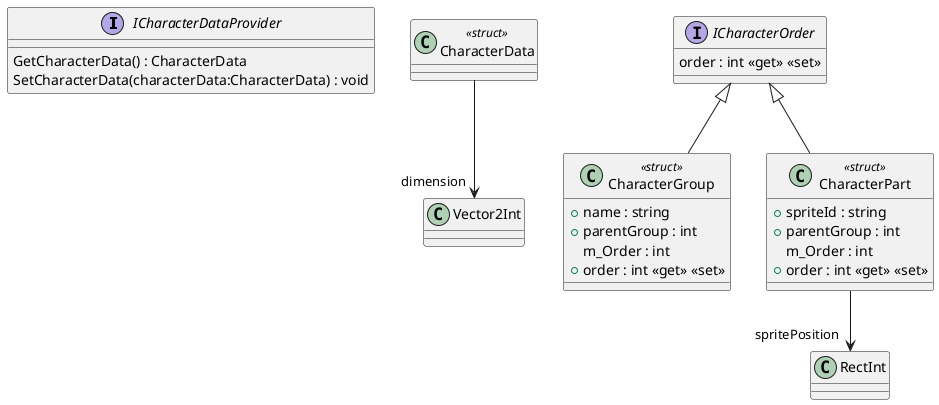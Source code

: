 @startuml
interface ICharacterDataProvider {
    GetCharacterData() : CharacterData
    SetCharacterData(characterData:CharacterData) : void
}
class CharacterData <<struct>> {
}
interface ICharacterOrder {
    order : int <<get>> <<set>>
}
class CharacterGroup <<struct>> {
    + name : string
    + parentGroup : int
    m_Order : int
    + order : int <<get>> <<set>>
}
class CharacterPart <<struct>> {
    + spriteId : string
    + parentGroup : int
    m_Order : int
    + order : int <<get>> <<set>>
}
CharacterData --> "dimension" Vector2Int
ICharacterOrder <|-- CharacterGroup
ICharacterOrder <|-- CharacterPart
CharacterPart --> "spritePosition" RectInt
@enduml
